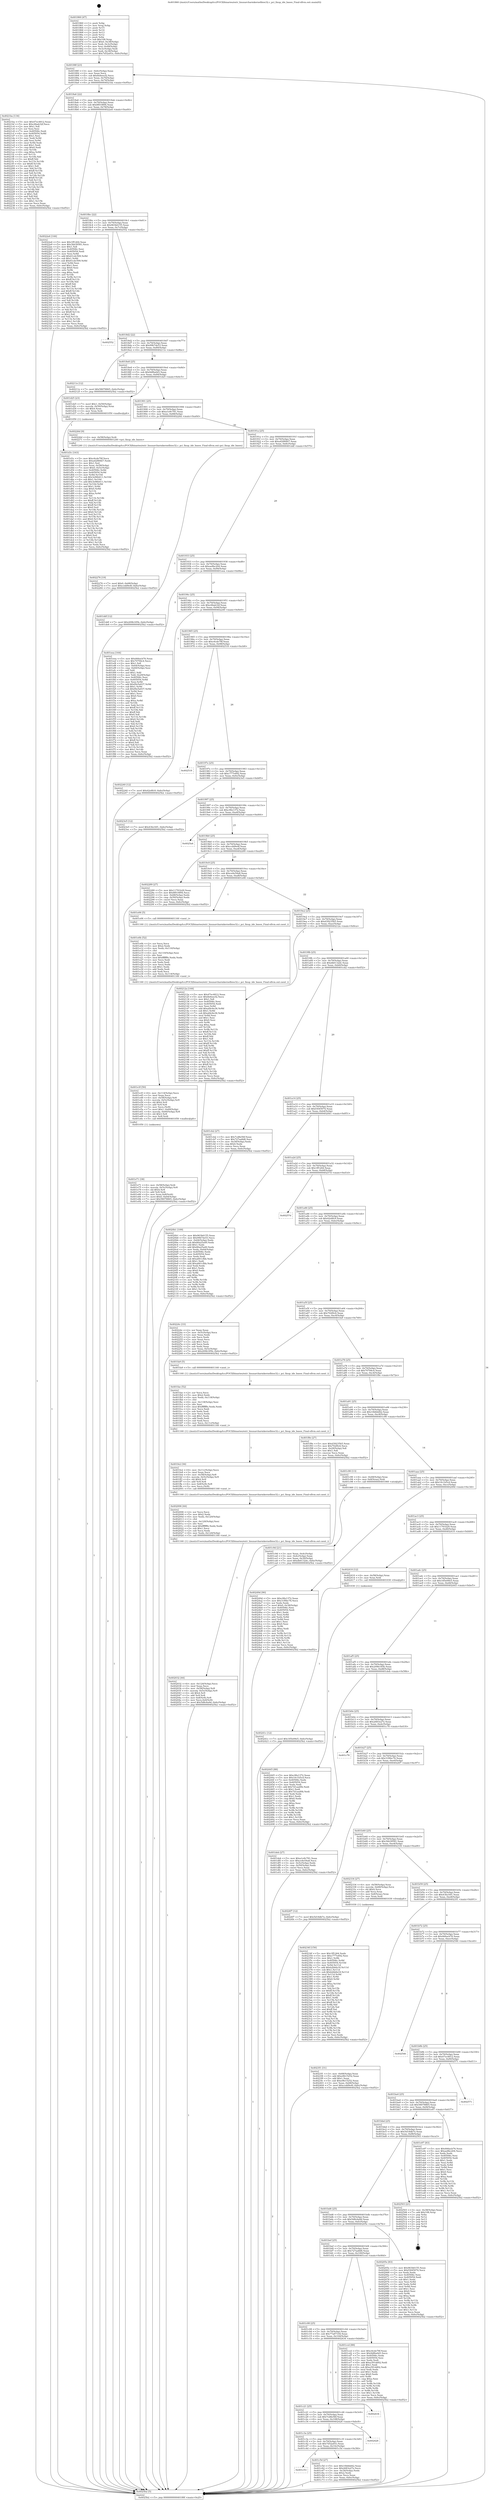 digraph "0x401860" {
  label = "0x401860 (/mnt/c/Users/mathe/Desktop/tcc/POCII/binaries/extr_linuxarcharmkernelbios32.c_pci_fixup_ide_bases_Final-ollvm.out::main(0))"
  labelloc = "t"
  node[shape=record]

  Entry [label="",width=0.3,height=0.3,shape=circle,fillcolor=black,style=filled]
  "0x40188f" [label="{
     0x40188f [23]\l
     | [instrs]\l
     &nbsp;&nbsp;0x40188f \<+3\>: mov -0x6c(%rbp),%eax\l
     &nbsp;&nbsp;0x401892 \<+2\>: mov %eax,%ecx\l
     &nbsp;&nbsp;0x401894 \<+6\>: sub $0x8e6eecf2,%ecx\l
     &nbsp;&nbsp;0x40189a \<+3\>: mov %eax,-0x70(%rbp)\l
     &nbsp;&nbsp;0x40189d \<+3\>: mov %ecx,-0x74(%rbp)\l
     &nbsp;&nbsp;0x4018a0 \<+6\>: je 00000000004021ba \<main+0x95a\>\l
  }"]
  "0x4021ba" [label="{
     0x4021ba [134]\l
     | [instrs]\l
     &nbsp;&nbsp;0x4021ba \<+5\>: mov $0x47ec4812,%eax\l
     &nbsp;&nbsp;0x4021bf \<+5\>: mov $0xc6bab32f,%ecx\l
     &nbsp;&nbsp;0x4021c4 \<+2\>: mov $0x1,%dl\l
     &nbsp;&nbsp;0x4021c6 \<+2\>: xor %esi,%esi\l
     &nbsp;&nbsp;0x4021c8 \<+7\>: mov 0x40506c,%edi\l
     &nbsp;&nbsp;0x4021cf \<+8\>: mov 0x405054,%r8d\l
     &nbsp;&nbsp;0x4021d7 \<+3\>: sub $0x1,%esi\l
     &nbsp;&nbsp;0x4021da \<+3\>: mov %edi,%r9d\l
     &nbsp;&nbsp;0x4021dd \<+3\>: add %esi,%r9d\l
     &nbsp;&nbsp;0x4021e0 \<+4\>: imul %r9d,%edi\l
     &nbsp;&nbsp;0x4021e4 \<+3\>: and $0x1,%edi\l
     &nbsp;&nbsp;0x4021e7 \<+3\>: cmp $0x0,%edi\l
     &nbsp;&nbsp;0x4021ea \<+4\>: sete %r10b\l
     &nbsp;&nbsp;0x4021ee \<+4\>: cmp $0xa,%r8d\l
     &nbsp;&nbsp;0x4021f2 \<+4\>: setl %r11b\l
     &nbsp;&nbsp;0x4021f6 \<+3\>: mov %r10b,%bl\l
     &nbsp;&nbsp;0x4021f9 \<+3\>: xor $0xff,%bl\l
     &nbsp;&nbsp;0x4021fc \<+3\>: mov %r11b,%r14b\l
     &nbsp;&nbsp;0x4021ff \<+4\>: xor $0xff,%r14b\l
     &nbsp;&nbsp;0x402203 \<+3\>: xor $0x1,%dl\l
     &nbsp;&nbsp;0x402206 \<+3\>: mov %bl,%r15b\l
     &nbsp;&nbsp;0x402209 \<+4\>: and $0xff,%r15b\l
     &nbsp;&nbsp;0x40220d \<+3\>: and %dl,%r10b\l
     &nbsp;&nbsp;0x402210 \<+3\>: mov %r14b,%r12b\l
     &nbsp;&nbsp;0x402213 \<+4\>: and $0xff,%r12b\l
     &nbsp;&nbsp;0x402217 \<+3\>: and %dl,%r11b\l
     &nbsp;&nbsp;0x40221a \<+3\>: or %r10b,%r15b\l
     &nbsp;&nbsp;0x40221d \<+3\>: or %r11b,%r12b\l
     &nbsp;&nbsp;0x402220 \<+3\>: xor %r12b,%r15b\l
     &nbsp;&nbsp;0x402223 \<+3\>: or %r14b,%bl\l
     &nbsp;&nbsp;0x402226 \<+3\>: xor $0xff,%bl\l
     &nbsp;&nbsp;0x402229 \<+3\>: or $0x1,%dl\l
     &nbsp;&nbsp;0x40222c \<+2\>: and %dl,%bl\l
     &nbsp;&nbsp;0x40222e \<+3\>: or %bl,%r15b\l
     &nbsp;&nbsp;0x402231 \<+4\>: test $0x1,%r15b\l
     &nbsp;&nbsp;0x402235 \<+3\>: cmovne %ecx,%eax\l
     &nbsp;&nbsp;0x402238 \<+3\>: mov %eax,-0x6c(%rbp)\l
     &nbsp;&nbsp;0x40223b \<+5\>: jmp 00000000004025b2 \<main+0xd52\>\l
  }"]
  "0x4018a6" [label="{
     0x4018a6 [22]\l
     | [instrs]\l
     &nbsp;&nbsp;0x4018a6 \<+5\>: jmp 00000000004018ab \<main+0x4b\>\l
     &nbsp;&nbsp;0x4018ab \<+3\>: mov -0x70(%rbp),%eax\l
     &nbsp;&nbsp;0x4018ae \<+5\>: sub $0x8f018f94,%eax\l
     &nbsp;&nbsp;0x4018b3 \<+3\>: mov %eax,-0x78(%rbp)\l
     &nbsp;&nbsp;0x4018b6 \<+6\>: je 00000000004022a4 \<main+0xa44\>\l
  }"]
  Exit [label="",width=0.3,height=0.3,shape=circle,fillcolor=black,style=filled,peripheries=2]
  "0x4022a4" [label="{
     0x4022a4 [144]\l
     | [instrs]\l
     &nbsp;&nbsp;0x4022a4 \<+5\>: mov $0x1ff1264,%eax\l
     &nbsp;&nbsp;0x4022a9 \<+5\>: mov $0x3bb39581,%ecx\l
     &nbsp;&nbsp;0x4022ae \<+2\>: mov $0x1,%dl\l
     &nbsp;&nbsp;0x4022b0 \<+7\>: mov 0x40506c,%esi\l
     &nbsp;&nbsp;0x4022b7 \<+7\>: mov 0x405054,%edi\l
     &nbsp;&nbsp;0x4022be \<+3\>: mov %esi,%r8d\l
     &nbsp;&nbsp;0x4022c1 \<+7\>: add $0x61cdc509,%r8d\l
     &nbsp;&nbsp;0x4022c8 \<+4\>: sub $0x1,%r8d\l
     &nbsp;&nbsp;0x4022cc \<+7\>: sub $0x61cdc509,%r8d\l
     &nbsp;&nbsp;0x4022d3 \<+4\>: imul %r8d,%esi\l
     &nbsp;&nbsp;0x4022d7 \<+3\>: and $0x1,%esi\l
     &nbsp;&nbsp;0x4022da \<+3\>: cmp $0x0,%esi\l
     &nbsp;&nbsp;0x4022dd \<+4\>: sete %r9b\l
     &nbsp;&nbsp;0x4022e1 \<+3\>: cmp $0xa,%edi\l
     &nbsp;&nbsp;0x4022e4 \<+4\>: setl %r10b\l
     &nbsp;&nbsp;0x4022e8 \<+3\>: mov %r9b,%r11b\l
     &nbsp;&nbsp;0x4022eb \<+4\>: xor $0xff,%r11b\l
     &nbsp;&nbsp;0x4022ef \<+3\>: mov %r10b,%bl\l
     &nbsp;&nbsp;0x4022f2 \<+3\>: xor $0xff,%bl\l
     &nbsp;&nbsp;0x4022f5 \<+3\>: xor $0x1,%dl\l
     &nbsp;&nbsp;0x4022f8 \<+3\>: mov %r11b,%r14b\l
     &nbsp;&nbsp;0x4022fb \<+4\>: and $0xff,%r14b\l
     &nbsp;&nbsp;0x4022ff \<+3\>: and %dl,%r9b\l
     &nbsp;&nbsp;0x402302 \<+3\>: mov %bl,%r15b\l
     &nbsp;&nbsp;0x402305 \<+4\>: and $0xff,%r15b\l
     &nbsp;&nbsp;0x402309 \<+3\>: and %dl,%r10b\l
     &nbsp;&nbsp;0x40230c \<+3\>: or %r9b,%r14b\l
     &nbsp;&nbsp;0x40230f \<+3\>: or %r10b,%r15b\l
     &nbsp;&nbsp;0x402312 \<+3\>: xor %r15b,%r14b\l
     &nbsp;&nbsp;0x402315 \<+3\>: or %bl,%r11b\l
     &nbsp;&nbsp;0x402318 \<+4\>: xor $0xff,%r11b\l
     &nbsp;&nbsp;0x40231c \<+3\>: or $0x1,%dl\l
     &nbsp;&nbsp;0x40231f \<+3\>: and %dl,%r11b\l
     &nbsp;&nbsp;0x402322 \<+3\>: or %r11b,%r14b\l
     &nbsp;&nbsp;0x402325 \<+4\>: test $0x1,%r14b\l
     &nbsp;&nbsp;0x402329 \<+3\>: cmovne %ecx,%eax\l
     &nbsp;&nbsp;0x40232c \<+3\>: mov %eax,-0x6c(%rbp)\l
     &nbsp;&nbsp;0x40232f \<+5\>: jmp 00000000004025b2 \<main+0xd52\>\l
  }"]
  "0x4018bc" [label="{
     0x4018bc [22]\l
     | [instrs]\l
     &nbsp;&nbsp;0x4018bc \<+5\>: jmp 00000000004018c1 \<main+0x61\>\l
     &nbsp;&nbsp;0x4018c1 \<+3\>: mov -0x70(%rbp),%eax\l
     &nbsp;&nbsp;0x4018c4 \<+5\>: sub $0x963b6155,%eax\l
     &nbsp;&nbsp;0x4018c9 \<+3\>: mov %eax,-0x7c(%rbp)\l
     &nbsp;&nbsp;0x4018cc \<+6\>: je 0000000000402552 \<main+0xcf2\>\l
  }"]
  "0x40241c" [label="{
     0x40241c [12]\l
     | [instrs]\l
     &nbsp;&nbsp;0x40241c \<+7\>: movl $0x185e09e5,-0x6c(%rbp)\l
     &nbsp;&nbsp;0x402423 \<+5\>: jmp 00000000004025b2 \<main+0xd52\>\l
  }"]
  "0x402552" [label="{
     0x402552\l
  }", style=dashed]
  "0x4018d2" [label="{
     0x4018d2 [22]\l
     | [instrs]\l
     &nbsp;&nbsp;0x4018d2 \<+5\>: jmp 00000000004018d7 \<main+0x77\>\l
     &nbsp;&nbsp;0x4018d7 \<+3\>: mov -0x70(%rbp),%eax\l
     &nbsp;&nbsp;0x4018da \<+5\>: sub $0x99b7de53,%eax\l
     &nbsp;&nbsp;0x4018df \<+3\>: mov %eax,-0x80(%rbp)\l
     &nbsp;&nbsp;0x4018e2 \<+6\>: je 000000000040211e \<main+0x8be\>\l
  }"]
  "0x40234f" [label="{
     0x40234f [150]\l
     | [instrs]\l
     &nbsp;&nbsp;0x40234f \<+5\>: mov $0x1ff1264,%edx\l
     &nbsp;&nbsp;0x402354 \<+5\>: mov $0xc777e492,%esi\l
     &nbsp;&nbsp;0x402359 \<+3\>: mov $0x1,%r8b\l
     &nbsp;&nbsp;0x40235c \<+8\>: mov 0x40506c,%r9d\l
     &nbsp;&nbsp;0x402364 \<+8\>: mov 0x405054,%r10d\l
     &nbsp;&nbsp;0x40236c \<+3\>: mov %r9d,%r11d\l
     &nbsp;&nbsp;0x40236f \<+7\>: add $0xb2bbfa18,%r11d\l
     &nbsp;&nbsp;0x402376 \<+4\>: sub $0x1,%r11d\l
     &nbsp;&nbsp;0x40237a \<+7\>: sub $0xb2bbfa18,%r11d\l
     &nbsp;&nbsp;0x402381 \<+4\>: imul %r11d,%r9d\l
     &nbsp;&nbsp;0x402385 \<+4\>: and $0x1,%r9d\l
     &nbsp;&nbsp;0x402389 \<+4\>: cmp $0x0,%r9d\l
     &nbsp;&nbsp;0x40238d \<+3\>: sete %bl\l
     &nbsp;&nbsp;0x402390 \<+4\>: cmp $0xa,%r10d\l
     &nbsp;&nbsp;0x402394 \<+4\>: setl %r14b\l
     &nbsp;&nbsp;0x402398 \<+3\>: mov %bl,%r15b\l
     &nbsp;&nbsp;0x40239b \<+4\>: xor $0xff,%r15b\l
     &nbsp;&nbsp;0x40239f \<+3\>: mov %r14b,%r12b\l
     &nbsp;&nbsp;0x4023a2 \<+4\>: xor $0xff,%r12b\l
     &nbsp;&nbsp;0x4023a6 \<+4\>: xor $0x1,%r8b\l
     &nbsp;&nbsp;0x4023aa \<+3\>: mov %r15b,%r13b\l
     &nbsp;&nbsp;0x4023ad \<+4\>: and $0xff,%r13b\l
     &nbsp;&nbsp;0x4023b1 \<+3\>: and %r8b,%bl\l
     &nbsp;&nbsp;0x4023b4 \<+3\>: mov %r12b,%al\l
     &nbsp;&nbsp;0x4023b7 \<+2\>: and $0xff,%al\l
     &nbsp;&nbsp;0x4023b9 \<+3\>: and %r8b,%r14b\l
     &nbsp;&nbsp;0x4023bc \<+3\>: or %bl,%r13b\l
     &nbsp;&nbsp;0x4023bf \<+3\>: or %r14b,%al\l
     &nbsp;&nbsp;0x4023c2 \<+3\>: xor %al,%r13b\l
     &nbsp;&nbsp;0x4023c5 \<+3\>: or %r12b,%r15b\l
     &nbsp;&nbsp;0x4023c8 \<+4\>: xor $0xff,%r15b\l
     &nbsp;&nbsp;0x4023cc \<+4\>: or $0x1,%r8b\l
     &nbsp;&nbsp;0x4023d0 \<+3\>: and %r8b,%r15b\l
     &nbsp;&nbsp;0x4023d3 \<+3\>: or %r15b,%r13b\l
     &nbsp;&nbsp;0x4023d6 \<+4\>: test $0x1,%r13b\l
     &nbsp;&nbsp;0x4023da \<+3\>: cmovne %esi,%edx\l
     &nbsp;&nbsp;0x4023dd \<+3\>: mov %edx,-0x6c(%rbp)\l
     &nbsp;&nbsp;0x4023e0 \<+5\>: jmp 00000000004025b2 \<main+0xd52\>\l
  }"]
  "0x40211e" [label="{
     0x40211e [12]\l
     | [instrs]\l
     &nbsp;&nbsp;0x40211e \<+7\>: movl $0x58078865,-0x6c(%rbp)\l
     &nbsp;&nbsp;0x402125 \<+5\>: jmp 00000000004025b2 \<main+0xd52\>\l
  }"]
  "0x4018e8" [label="{
     0x4018e8 [25]\l
     | [instrs]\l
     &nbsp;&nbsp;0x4018e8 \<+5\>: jmp 00000000004018ed \<main+0x8d\>\l
     &nbsp;&nbsp;0x4018ed \<+3\>: mov -0x70(%rbp),%eax\l
     &nbsp;&nbsp;0x4018f0 \<+5\>: sub $0x9df6a0d3,%eax\l
     &nbsp;&nbsp;0x4018f5 \<+6\>: mov %eax,-0x84(%rbp)\l
     &nbsp;&nbsp;0x4018fb \<+6\>: je 0000000000401d25 \<main+0x4c5\>\l
  }"]
  "0x402276" [label="{
     0x402276 [19]\l
     | [instrs]\l
     &nbsp;&nbsp;0x402276 \<+7\>: movl $0x0,-0x68(%rbp)\l
     &nbsp;&nbsp;0x40227d \<+7\>: movl $0xccdd9e4f,-0x6c(%rbp)\l
     &nbsp;&nbsp;0x402284 \<+5\>: jmp 00000000004025b2 \<main+0xd52\>\l
  }"]
  "0x401d25" [label="{
     0x401d25 [23]\l
     | [instrs]\l
     &nbsp;&nbsp;0x401d25 \<+7\>: movl $0x1,-0x50(%rbp)\l
     &nbsp;&nbsp;0x401d2c \<+4\>: movslq -0x50(%rbp),%rax\l
     &nbsp;&nbsp;0x401d30 \<+4\>: shl $0x4,%rax\l
     &nbsp;&nbsp;0x401d34 \<+3\>: mov %rax,%rdi\l
     &nbsp;&nbsp;0x401d37 \<+5\>: call 0000000000401050 \<malloc@plt\>\l
     | [calls]\l
     &nbsp;&nbsp;0x401050 \{1\} (unknown)\l
  }"]
  "0x401901" [label="{
     0x401901 [25]\l
     | [instrs]\l
     &nbsp;&nbsp;0x401901 \<+5\>: jmp 0000000000401906 \<main+0xa6\>\l
     &nbsp;&nbsp;0x401906 \<+3\>: mov -0x70(%rbp),%eax\l
     &nbsp;&nbsp;0x401909 \<+5\>: sub $0xa1e9c781,%eax\l
     &nbsp;&nbsp;0x40190e \<+6\>: mov %eax,-0x88(%rbp)\l
     &nbsp;&nbsp;0x401914 \<+6\>: je 000000000040226d \<main+0xa0d\>\l
  }"]
  "0x402032" [label="{
     0x402032 [44]\l
     | [instrs]\l
     &nbsp;&nbsp;0x402032 \<+6\>: mov -0x124(%rbp),%ecx\l
     &nbsp;&nbsp;0x402038 \<+3\>: imul %eax,%ecx\l
     &nbsp;&nbsp;0x40203b \<+4\>: mov -0x58(%rbp),%r8\l
     &nbsp;&nbsp;0x40203f \<+4\>: movslq -0x5c(%rbp),%r9\l
     &nbsp;&nbsp;0x402043 \<+4\>: shl $0x4,%r9\l
     &nbsp;&nbsp;0x402047 \<+3\>: add %r9,%r8\l
     &nbsp;&nbsp;0x40204a \<+4\>: mov 0x8(%r8),%r8\l
     &nbsp;&nbsp;0x40204e \<+4\>: mov %ecx,0x4(%r8)\l
     &nbsp;&nbsp;0x402052 \<+7\>: movl $0x5d8c6a9d,-0x6c(%rbp)\l
     &nbsp;&nbsp;0x402059 \<+5\>: jmp 00000000004025b2 \<main+0xd52\>\l
  }"]
  "0x40226d" [label="{
     0x40226d [9]\l
     | [instrs]\l
     &nbsp;&nbsp;0x40226d \<+4\>: mov -0x58(%rbp),%rdi\l
     &nbsp;&nbsp;0x402271 \<+5\>: call 0000000000401240 \<pci_fixup_ide_bases\>\l
     | [calls]\l
     &nbsp;&nbsp;0x401240 \{1\} (/mnt/c/Users/mathe/Desktop/tcc/POCII/binaries/extr_linuxarcharmkernelbios32.c_pci_fixup_ide_bases_Final-ollvm.out::pci_fixup_ide_bases)\l
  }"]
  "0x40191a" [label="{
     0x40191a [25]\l
     | [instrs]\l
     &nbsp;&nbsp;0x40191a \<+5\>: jmp 000000000040191f \<main+0xbf\>\l
     &nbsp;&nbsp;0x40191f \<+3\>: mov -0x70(%rbp),%eax\l
     &nbsp;&nbsp;0x401922 \<+5\>: sub $0xa42884b7,%eax\l
     &nbsp;&nbsp;0x401927 \<+6\>: mov %eax,-0x8c(%rbp)\l
     &nbsp;&nbsp;0x40192d \<+6\>: je 0000000000401ddf \<main+0x57f\>\l
  }"]
  "0x402006" [label="{
     0x402006 [44]\l
     | [instrs]\l
     &nbsp;&nbsp;0x402006 \<+2\>: xor %ecx,%ecx\l
     &nbsp;&nbsp;0x402008 \<+5\>: mov $0x2,%edx\l
     &nbsp;&nbsp;0x40200d \<+6\>: mov %edx,-0x120(%rbp)\l
     &nbsp;&nbsp;0x402013 \<+1\>: cltd\l
     &nbsp;&nbsp;0x402014 \<+6\>: mov -0x120(%rbp),%esi\l
     &nbsp;&nbsp;0x40201a \<+2\>: idiv %esi\l
     &nbsp;&nbsp;0x40201c \<+6\>: imul $0xfffffffe,%edx,%edx\l
     &nbsp;&nbsp;0x402022 \<+3\>: sub $0x1,%ecx\l
     &nbsp;&nbsp;0x402025 \<+2\>: sub %ecx,%edx\l
     &nbsp;&nbsp;0x402027 \<+6\>: mov %edx,-0x124(%rbp)\l
     &nbsp;&nbsp;0x40202d \<+5\>: call 0000000000401160 \<next_i\>\l
     | [calls]\l
     &nbsp;&nbsp;0x401160 \{1\} (/mnt/c/Users/mathe/Desktop/tcc/POCII/binaries/extr_linuxarcharmkernelbios32.c_pci_fixup_ide_bases_Final-ollvm.out::next_i)\l
  }"]
  "0x401ddf" [label="{
     0x401ddf [12]\l
     | [instrs]\l
     &nbsp;&nbsp;0x401ddf \<+7\>: movl $0x209b185b,-0x6c(%rbp)\l
     &nbsp;&nbsp;0x401de6 \<+5\>: jmp 00000000004025b2 \<main+0xd52\>\l
  }"]
  "0x401933" [label="{
     0x401933 [25]\l
     | [instrs]\l
     &nbsp;&nbsp;0x401933 \<+5\>: jmp 0000000000401938 \<main+0xd8\>\l
     &nbsp;&nbsp;0x401938 \<+3\>: mov -0x70(%rbp),%eax\l
     &nbsp;&nbsp;0x40193b \<+5\>: sub $0xae8bc204,%eax\l
     &nbsp;&nbsp;0x401940 \<+6\>: mov %eax,-0x90(%rbp)\l
     &nbsp;&nbsp;0x401946 \<+6\>: je 0000000000401eea \<main+0x68a\>\l
  }"]
  "0x401fe2" [label="{
     0x401fe2 [36]\l
     | [instrs]\l
     &nbsp;&nbsp;0x401fe2 \<+6\>: mov -0x11c(%rbp),%ecx\l
     &nbsp;&nbsp;0x401fe8 \<+3\>: imul %eax,%ecx\l
     &nbsp;&nbsp;0x401feb \<+4\>: mov -0x58(%rbp),%r8\l
     &nbsp;&nbsp;0x401fef \<+4\>: movslq -0x5c(%rbp),%r9\l
     &nbsp;&nbsp;0x401ff3 \<+4\>: shl $0x4,%r9\l
     &nbsp;&nbsp;0x401ff7 \<+3\>: add %r9,%r8\l
     &nbsp;&nbsp;0x401ffa \<+4\>: mov 0x8(%r8),%r8\l
     &nbsp;&nbsp;0x401ffe \<+3\>: mov %ecx,(%r8)\l
     &nbsp;&nbsp;0x402001 \<+5\>: call 0000000000401160 \<next_i\>\l
     | [calls]\l
     &nbsp;&nbsp;0x401160 \{1\} (/mnt/c/Users/mathe/Desktop/tcc/POCII/binaries/extr_linuxarcharmkernelbios32.c_pci_fixup_ide_bases_Final-ollvm.out::next_i)\l
  }"]
  "0x401eea" [label="{
     0x401eea [164]\l
     | [instrs]\l
     &nbsp;&nbsp;0x401eea \<+5\>: mov $0x466acb76,%eax\l
     &nbsp;&nbsp;0x401eef \<+5\>: mov $0x70794c4,%ecx\l
     &nbsp;&nbsp;0x401ef4 \<+2\>: mov $0x1,%dl\l
     &nbsp;&nbsp;0x401ef6 \<+3\>: mov -0x64(%rbp),%esi\l
     &nbsp;&nbsp;0x401ef9 \<+3\>: cmp -0x60(%rbp),%esi\l
     &nbsp;&nbsp;0x401efc \<+4\>: setl %dil\l
     &nbsp;&nbsp;0x401f00 \<+4\>: and $0x1,%dil\l
     &nbsp;&nbsp;0x401f04 \<+4\>: mov %dil,-0x29(%rbp)\l
     &nbsp;&nbsp;0x401f08 \<+7\>: mov 0x40506c,%esi\l
     &nbsp;&nbsp;0x401f0f \<+8\>: mov 0x405054,%r8d\l
     &nbsp;&nbsp;0x401f17 \<+3\>: mov %esi,%r9d\l
     &nbsp;&nbsp;0x401f1a \<+7\>: add $0xf0e5a937,%r9d\l
     &nbsp;&nbsp;0x401f21 \<+4\>: sub $0x1,%r9d\l
     &nbsp;&nbsp;0x401f25 \<+7\>: sub $0xf0e5a937,%r9d\l
     &nbsp;&nbsp;0x401f2c \<+4\>: imul %r9d,%esi\l
     &nbsp;&nbsp;0x401f30 \<+3\>: and $0x1,%esi\l
     &nbsp;&nbsp;0x401f33 \<+3\>: cmp $0x0,%esi\l
     &nbsp;&nbsp;0x401f36 \<+4\>: sete %dil\l
     &nbsp;&nbsp;0x401f3a \<+4\>: cmp $0xa,%r8d\l
     &nbsp;&nbsp;0x401f3e \<+4\>: setl %r10b\l
     &nbsp;&nbsp;0x401f42 \<+3\>: mov %dil,%r11b\l
     &nbsp;&nbsp;0x401f45 \<+4\>: xor $0xff,%r11b\l
     &nbsp;&nbsp;0x401f49 \<+3\>: mov %r10b,%bl\l
     &nbsp;&nbsp;0x401f4c \<+3\>: xor $0xff,%bl\l
     &nbsp;&nbsp;0x401f4f \<+3\>: xor $0x0,%dl\l
     &nbsp;&nbsp;0x401f52 \<+3\>: mov %r11b,%r14b\l
     &nbsp;&nbsp;0x401f55 \<+4\>: and $0x0,%r14b\l
     &nbsp;&nbsp;0x401f59 \<+3\>: and %dl,%dil\l
     &nbsp;&nbsp;0x401f5c \<+3\>: mov %bl,%r15b\l
     &nbsp;&nbsp;0x401f5f \<+4\>: and $0x0,%r15b\l
     &nbsp;&nbsp;0x401f63 \<+3\>: and %dl,%r10b\l
     &nbsp;&nbsp;0x401f66 \<+3\>: or %dil,%r14b\l
     &nbsp;&nbsp;0x401f69 \<+3\>: or %r10b,%r15b\l
     &nbsp;&nbsp;0x401f6c \<+3\>: xor %r15b,%r14b\l
     &nbsp;&nbsp;0x401f6f \<+3\>: or %bl,%r11b\l
     &nbsp;&nbsp;0x401f72 \<+4\>: xor $0xff,%r11b\l
     &nbsp;&nbsp;0x401f76 \<+3\>: or $0x0,%dl\l
     &nbsp;&nbsp;0x401f79 \<+3\>: and %dl,%r11b\l
     &nbsp;&nbsp;0x401f7c \<+3\>: or %r11b,%r14b\l
     &nbsp;&nbsp;0x401f7f \<+4\>: test $0x1,%r14b\l
     &nbsp;&nbsp;0x401f83 \<+3\>: cmovne %ecx,%eax\l
     &nbsp;&nbsp;0x401f86 \<+3\>: mov %eax,-0x6c(%rbp)\l
     &nbsp;&nbsp;0x401f89 \<+5\>: jmp 00000000004025b2 \<main+0xd52\>\l
  }"]
  "0x40194c" [label="{
     0x40194c [25]\l
     | [instrs]\l
     &nbsp;&nbsp;0x40194c \<+5\>: jmp 0000000000401951 \<main+0xf1\>\l
     &nbsp;&nbsp;0x401951 \<+3\>: mov -0x70(%rbp),%eax\l
     &nbsp;&nbsp;0x401954 \<+5\>: sub $0xc6bab32f,%eax\l
     &nbsp;&nbsp;0x401959 \<+6\>: mov %eax,-0x94(%rbp)\l
     &nbsp;&nbsp;0x40195f \<+6\>: je 0000000000402240 \<main+0x9e0\>\l
  }"]
  "0x401fae" [label="{
     0x401fae [52]\l
     | [instrs]\l
     &nbsp;&nbsp;0x401fae \<+2\>: xor %ecx,%ecx\l
     &nbsp;&nbsp;0x401fb0 \<+5\>: mov $0x2,%edx\l
     &nbsp;&nbsp;0x401fb5 \<+6\>: mov %edx,-0x118(%rbp)\l
     &nbsp;&nbsp;0x401fbb \<+1\>: cltd\l
     &nbsp;&nbsp;0x401fbc \<+6\>: mov -0x118(%rbp),%esi\l
     &nbsp;&nbsp;0x401fc2 \<+2\>: idiv %esi\l
     &nbsp;&nbsp;0x401fc4 \<+6\>: imul $0xfffffffe,%edx,%edx\l
     &nbsp;&nbsp;0x401fca \<+2\>: mov %ecx,%edi\l
     &nbsp;&nbsp;0x401fcc \<+2\>: sub %edx,%edi\l
     &nbsp;&nbsp;0x401fce \<+2\>: mov %ecx,%edx\l
     &nbsp;&nbsp;0x401fd0 \<+3\>: sub $0x1,%edx\l
     &nbsp;&nbsp;0x401fd3 \<+2\>: add %edx,%edi\l
     &nbsp;&nbsp;0x401fd5 \<+2\>: sub %edi,%ecx\l
     &nbsp;&nbsp;0x401fd7 \<+6\>: mov %ecx,-0x11c(%rbp)\l
     &nbsp;&nbsp;0x401fdd \<+5\>: call 0000000000401160 \<next_i\>\l
     | [calls]\l
     &nbsp;&nbsp;0x401160 \{1\} (/mnt/c/Users/mathe/Desktop/tcc/POCII/binaries/extr_linuxarcharmkernelbios32.c_pci_fixup_ide_bases_Final-ollvm.out::next_i)\l
  }"]
  "0x402240" [label="{
     0x402240 [12]\l
     | [instrs]\l
     &nbsp;&nbsp;0x402240 \<+7\>: movl $0x42e8fc9,-0x6c(%rbp)\l
     &nbsp;&nbsp;0x402247 \<+5\>: jmp 00000000004025b2 \<main+0xd52\>\l
  }"]
  "0x401965" [label="{
     0x401965 [25]\l
     | [instrs]\l
     &nbsp;&nbsp;0x401965 \<+5\>: jmp 000000000040196a \<main+0x10a\>\l
     &nbsp;&nbsp;0x40196a \<+3\>: mov -0x70(%rbp),%eax\l
     &nbsp;&nbsp;0x40196d \<+5\>: sub $0xc6cde78f,%eax\l
     &nbsp;&nbsp;0x401972 \<+6\>: mov %eax,-0x98(%rbp)\l
     &nbsp;&nbsp;0x401978 \<+6\>: je 0000000000402518 \<main+0xcb8\>\l
  }"]
  "0x401e71" [label="{
     0x401e71 [38]\l
     | [instrs]\l
     &nbsp;&nbsp;0x401e71 \<+4\>: mov -0x58(%rbp),%rdi\l
     &nbsp;&nbsp;0x401e75 \<+4\>: movslq -0x5c(%rbp),%r8\l
     &nbsp;&nbsp;0x401e79 \<+4\>: shl $0x4,%r8\l
     &nbsp;&nbsp;0x401e7d \<+3\>: add %r8,%rdi\l
     &nbsp;&nbsp;0x401e80 \<+4\>: mov %rax,0x8(%rdi)\l
     &nbsp;&nbsp;0x401e84 \<+7\>: movl $0x0,-0x64(%rbp)\l
     &nbsp;&nbsp;0x401e8b \<+7\>: movl $0x58078865,-0x6c(%rbp)\l
     &nbsp;&nbsp;0x401e92 \<+5\>: jmp 00000000004025b2 \<main+0xd52\>\l
  }"]
  "0x402518" [label="{
     0x402518\l
  }", style=dashed]
  "0x40197e" [label="{
     0x40197e [25]\l
     | [instrs]\l
     &nbsp;&nbsp;0x40197e \<+5\>: jmp 0000000000401983 \<main+0x123\>\l
     &nbsp;&nbsp;0x401983 \<+3\>: mov -0x70(%rbp),%eax\l
     &nbsp;&nbsp;0x401986 \<+5\>: sub $0xc777e492,%eax\l
     &nbsp;&nbsp;0x40198b \<+6\>: mov %eax,-0x9c(%rbp)\l
     &nbsp;&nbsp;0x401991 \<+6\>: je 00000000004023e5 \<main+0xb85\>\l
  }"]
  "0x401e3f" [label="{
     0x401e3f [50]\l
     | [instrs]\l
     &nbsp;&nbsp;0x401e3f \<+6\>: mov -0x114(%rbp),%ecx\l
     &nbsp;&nbsp;0x401e45 \<+3\>: imul %eax,%ecx\l
     &nbsp;&nbsp;0x401e48 \<+4\>: mov -0x58(%rbp),%r8\l
     &nbsp;&nbsp;0x401e4c \<+4\>: movslq -0x5c(%rbp),%r9\l
     &nbsp;&nbsp;0x401e50 \<+4\>: shl $0x4,%r9\l
     &nbsp;&nbsp;0x401e54 \<+3\>: add %r9,%r8\l
     &nbsp;&nbsp;0x401e57 \<+3\>: mov %ecx,(%r8)\l
     &nbsp;&nbsp;0x401e5a \<+7\>: movl $0x1,-0x60(%rbp)\l
     &nbsp;&nbsp;0x401e61 \<+4\>: movslq -0x60(%rbp),%r8\l
     &nbsp;&nbsp;0x401e65 \<+4\>: shl $0x3,%r8\l
     &nbsp;&nbsp;0x401e69 \<+3\>: mov %r8,%rdi\l
     &nbsp;&nbsp;0x401e6c \<+5\>: call 0000000000401050 \<malloc@plt\>\l
     | [calls]\l
     &nbsp;&nbsp;0x401050 \{1\} (unknown)\l
  }"]
  "0x4023e5" [label="{
     0x4023e5 [12]\l
     | [instrs]\l
     &nbsp;&nbsp;0x4023e5 \<+7\>: movl $0x43fa16f1,-0x6c(%rbp)\l
     &nbsp;&nbsp;0x4023ec \<+5\>: jmp 00000000004025b2 \<main+0xd52\>\l
  }"]
  "0x401997" [label="{
     0x401997 [25]\l
     | [instrs]\l
     &nbsp;&nbsp;0x401997 \<+5\>: jmp 000000000040199c \<main+0x13c\>\l
     &nbsp;&nbsp;0x40199c \<+3\>: mov -0x70(%rbp),%eax\l
     &nbsp;&nbsp;0x40199f \<+5\>: sub $0xc9fa1372,%eax\l
     &nbsp;&nbsp;0x4019a4 \<+6\>: mov %eax,-0xa0(%rbp)\l
     &nbsp;&nbsp;0x4019aa \<+6\>: je 00000000004025a4 \<main+0xd44\>\l
  }"]
  "0x401e0b" [label="{
     0x401e0b [52]\l
     | [instrs]\l
     &nbsp;&nbsp;0x401e0b \<+2\>: xor %ecx,%ecx\l
     &nbsp;&nbsp;0x401e0d \<+5\>: mov $0x2,%edx\l
     &nbsp;&nbsp;0x401e12 \<+6\>: mov %edx,-0x110(%rbp)\l
     &nbsp;&nbsp;0x401e18 \<+1\>: cltd\l
     &nbsp;&nbsp;0x401e19 \<+6\>: mov -0x110(%rbp),%esi\l
     &nbsp;&nbsp;0x401e1f \<+2\>: idiv %esi\l
     &nbsp;&nbsp;0x401e21 \<+6\>: imul $0xfffffffe,%edx,%edx\l
     &nbsp;&nbsp;0x401e27 \<+2\>: mov %ecx,%edi\l
     &nbsp;&nbsp;0x401e29 \<+2\>: sub %edx,%edi\l
     &nbsp;&nbsp;0x401e2b \<+2\>: mov %ecx,%edx\l
     &nbsp;&nbsp;0x401e2d \<+3\>: sub $0x1,%edx\l
     &nbsp;&nbsp;0x401e30 \<+2\>: add %edx,%edi\l
     &nbsp;&nbsp;0x401e32 \<+2\>: sub %edi,%ecx\l
     &nbsp;&nbsp;0x401e34 \<+6\>: mov %ecx,-0x114(%rbp)\l
     &nbsp;&nbsp;0x401e3a \<+5\>: call 0000000000401160 \<next_i\>\l
     | [calls]\l
     &nbsp;&nbsp;0x401160 \{1\} (/mnt/c/Users/mathe/Desktop/tcc/POCII/binaries/extr_linuxarcharmkernelbios32.c_pci_fixup_ide_bases_Final-ollvm.out::next_i)\l
  }"]
  "0x4025a4" [label="{
     0x4025a4\l
  }", style=dashed]
  "0x4019b0" [label="{
     0x4019b0 [25]\l
     | [instrs]\l
     &nbsp;&nbsp;0x4019b0 \<+5\>: jmp 00000000004019b5 \<main+0x155\>\l
     &nbsp;&nbsp;0x4019b5 \<+3\>: mov -0x70(%rbp),%eax\l
     &nbsp;&nbsp;0x4019b8 \<+5\>: sub $0xccdd9e4f,%eax\l
     &nbsp;&nbsp;0x4019bd \<+6\>: mov %eax,-0xa4(%rbp)\l
     &nbsp;&nbsp;0x4019c3 \<+6\>: je 0000000000402289 \<main+0xa29\>\l
  }"]
  "0x401d3c" [label="{
     0x401d3c [163]\l
     | [instrs]\l
     &nbsp;&nbsp;0x401d3c \<+5\>: mov $0xc6cde78f,%ecx\l
     &nbsp;&nbsp;0x401d41 \<+5\>: mov $0xa42884b7,%edx\l
     &nbsp;&nbsp;0x401d46 \<+3\>: mov $0x1,%sil\l
     &nbsp;&nbsp;0x401d49 \<+4\>: mov %rax,-0x58(%rbp)\l
     &nbsp;&nbsp;0x401d4d \<+7\>: movl $0x0,-0x5c(%rbp)\l
     &nbsp;&nbsp;0x401d54 \<+8\>: mov 0x40506c,%r8d\l
     &nbsp;&nbsp;0x401d5c \<+8\>: mov 0x405054,%r9d\l
     &nbsp;&nbsp;0x401d64 \<+3\>: mov %r8d,%r10d\l
     &nbsp;&nbsp;0x401d67 \<+7\>: sub $0x3e96b411,%r10d\l
     &nbsp;&nbsp;0x401d6e \<+4\>: sub $0x1,%r10d\l
     &nbsp;&nbsp;0x401d72 \<+7\>: add $0x3e96b411,%r10d\l
     &nbsp;&nbsp;0x401d79 \<+4\>: imul %r10d,%r8d\l
     &nbsp;&nbsp;0x401d7d \<+4\>: and $0x1,%r8d\l
     &nbsp;&nbsp;0x401d81 \<+4\>: cmp $0x0,%r8d\l
     &nbsp;&nbsp;0x401d85 \<+4\>: sete %r11b\l
     &nbsp;&nbsp;0x401d89 \<+4\>: cmp $0xa,%r9d\l
     &nbsp;&nbsp;0x401d8d \<+3\>: setl %bl\l
     &nbsp;&nbsp;0x401d90 \<+3\>: mov %r11b,%r14b\l
     &nbsp;&nbsp;0x401d93 \<+4\>: xor $0xff,%r14b\l
     &nbsp;&nbsp;0x401d97 \<+3\>: mov %bl,%r15b\l
     &nbsp;&nbsp;0x401d9a \<+4\>: xor $0xff,%r15b\l
     &nbsp;&nbsp;0x401d9e \<+4\>: xor $0x0,%sil\l
     &nbsp;&nbsp;0x401da2 \<+3\>: mov %r14b,%r12b\l
     &nbsp;&nbsp;0x401da5 \<+4\>: and $0x0,%r12b\l
     &nbsp;&nbsp;0x401da9 \<+3\>: and %sil,%r11b\l
     &nbsp;&nbsp;0x401dac \<+3\>: mov %r15b,%r13b\l
     &nbsp;&nbsp;0x401daf \<+4\>: and $0x0,%r13b\l
     &nbsp;&nbsp;0x401db3 \<+3\>: and %sil,%bl\l
     &nbsp;&nbsp;0x401db6 \<+3\>: or %r11b,%r12b\l
     &nbsp;&nbsp;0x401db9 \<+3\>: or %bl,%r13b\l
     &nbsp;&nbsp;0x401dbc \<+3\>: xor %r13b,%r12b\l
     &nbsp;&nbsp;0x401dbf \<+3\>: or %r15b,%r14b\l
     &nbsp;&nbsp;0x401dc2 \<+4\>: xor $0xff,%r14b\l
     &nbsp;&nbsp;0x401dc6 \<+4\>: or $0x0,%sil\l
     &nbsp;&nbsp;0x401dca \<+3\>: and %sil,%r14b\l
     &nbsp;&nbsp;0x401dcd \<+3\>: or %r14b,%r12b\l
     &nbsp;&nbsp;0x401dd0 \<+4\>: test $0x1,%r12b\l
     &nbsp;&nbsp;0x401dd4 \<+3\>: cmovne %edx,%ecx\l
     &nbsp;&nbsp;0x401dd7 \<+3\>: mov %ecx,-0x6c(%rbp)\l
     &nbsp;&nbsp;0x401dda \<+5\>: jmp 00000000004025b2 \<main+0xd52\>\l
  }"]
  "0x402289" [label="{
     0x402289 [27]\l
     | [instrs]\l
     &nbsp;&nbsp;0x402289 \<+5\>: mov $0x11791b29,%eax\l
     &nbsp;&nbsp;0x40228e \<+5\>: mov $0x8f018f94,%ecx\l
     &nbsp;&nbsp;0x402293 \<+3\>: mov -0x68(%rbp),%edx\l
     &nbsp;&nbsp;0x402296 \<+3\>: cmp -0x50(%rbp),%edx\l
     &nbsp;&nbsp;0x402299 \<+3\>: cmovl %ecx,%eax\l
     &nbsp;&nbsp;0x40229c \<+3\>: mov %eax,-0x6c(%rbp)\l
     &nbsp;&nbsp;0x40229f \<+5\>: jmp 00000000004025b2 \<main+0xd52\>\l
  }"]
  "0x4019c9" [label="{
     0x4019c9 [25]\l
     | [instrs]\l
     &nbsp;&nbsp;0x4019c9 \<+5\>: jmp 00000000004019ce \<main+0x16e\>\l
     &nbsp;&nbsp;0x4019ce \<+3\>: mov -0x70(%rbp),%eax\l
     &nbsp;&nbsp;0x4019d1 \<+5\>: sub $0xce4e54a8,%eax\l
     &nbsp;&nbsp;0x4019d6 \<+6\>: mov %eax,-0xa8(%rbp)\l
     &nbsp;&nbsp;0x4019dc \<+6\>: je 0000000000401e06 \<main+0x5a6\>\l
  }"]
  "0x401c9d" [label="{
     0x401c9d [21]\l
     | [instrs]\l
     &nbsp;&nbsp;0x401c9d \<+3\>: mov %eax,-0x4c(%rbp)\l
     &nbsp;&nbsp;0x401ca0 \<+3\>: mov -0x4c(%rbp),%eax\l
     &nbsp;&nbsp;0x401ca3 \<+3\>: mov %eax,-0x30(%rbp)\l
     &nbsp;&nbsp;0x401ca6 \<+7\>: movl $0xdb6132dc,-0x6c(%rbp)\l
     &nbsp;&nbsp;0x401cad \<+5\>: jmp 00000000004025b2 \<main+0xd52\>\l
  }"]
  "0x401e06" [label="{
     0x401e06 [5]\l
     | [instrs]\l
     &nbsp;&nbsp;0x401e06 \<+5\>: call 0000000000401160 \<next_i\>\l
     | [calls]\l
     &nbsp;&nbsp;0x401160 \{1\} (/mnt/c/Users/mathe/Desktop/tcc/POCII/binaries/extr_linuxarcharmkernelbios32.c_pci_fixup_ide_bases_Final-ollvm.out::next_i)\l
  }"]
  "0x4019e2" [label="{
     0x4019e2 [25]\l
     | [instrs]\l
     &nbsp;&nbsp;0x4019e2 \<+5\>: jmp 00000000004019e7 \<main+0x187\>\l
     &nbsp;&nbsp;0x4019e7 \<+3\>: mov -0x70(%rbp),%eax\l
     &nbsp;&nbsp;0x4019ea \<+5\>: sub $0xd39235b5,%eax\l
     &nbsp;&nbsp;0x4019ef \<+6\>: mov %eax,-0xac(%rbp)\l
     &nbsp;&nbsp;0x4019f5 \<+6\>: je 000000000040212a \<main+0x8ca\>\l
  }"]
  "0x401860" [label="{
     0x401860 [47]\l
     | [instrs]\l
     &nbsp;&nbsp;0x401860 \<+1\>: push %rbp\l
     &nbsp;&nbsp;0x401861 \<+3\>: mov %rsp,%rbp\l
     &nbsp;&nbsp;0x401864 \<+2\>: push %r15\l
     &nbsp;&nbsp;0x401866 \<+2\>: push %r14\l
     &nbsp;&nbsp;0x401868 \<+2\>: push %r13\l
     &nbsp;&nbsp;0x40186a \<+2\>: push %r12\l
     &nbsp;&nbsp;0x40186c \<+1\>: push %rbx\l
     &nbsp;&nbsp;0x40186d \<+7\>: sub $0x108,%rsp\l
     &nbsp;&nbsp;0x401874 \<+7\>: movl $0x0,-0x38(%rbp)\l
     &nbsp;&nbsp;0x40187b \<+3\>: mov %edi,-0x3c(%rbp)\l
     &nbsp;&nbsp;0x40187e \<+4\>: mov %rsi,-0x48(%rbp)\l
     &nbsp;&nbsp;0x401882 \<+3\>: mov -0x3c(%rbp),%edi\l
     &nbsp;&nbsp;0x401885 \<+3\>: mov %edi,-0x34(%rbp)\l
     &nbsp;&nbsp;0x401888 \<+7\>: movl $0x7d52a93c,-0x6c(%rbp)\l
  }"]
  "0x40212a" [label="{
     0x40212a [144]\l
     | [instrs]\l
     &nbsp;&nbsp;0x40212a \<+5\>: mov $0x47ec4812,%eax\l
     &nbsp;&nbsp;0x40212f \<+5\>: mov $0x8e6eecf2,%ecx\l
     &nbsp;&nbsp;0x402134 \<+2\>: mov $0x1,%dl\l
     &nbsp;&nbsp;0x402136 \<+7\>: mov 0x40506c,%esi\l
     &nbsp;&nbsp;0x40213d \<+7\>: mov 0x405054,%edi\l
     &nbsp;&nbsp;0x402144 \<+3\>: mov %esi,%r8d\l
     &nbsp;&nbsp;0x402147 \<+7\>: add $0xafdc6e36,%r8d\l
     &nbsp;&nbsp;0x40214e \<+4\>: sub $0x1,%r8d\l
     &nbsp;&nbsp;0x402152 \<+7\>: sub $0xafdc6e36,%r8d\l
     &nbsp;&nbsp;0x402159 \<+4\>: imul %r8d,%esi\l
     &nbsp;&nbsp;0x40215d \<+3\>: and $0x1,%esi\l
     &nbsp;&nbsp;0x402160 \<+3\>: cmp $0x0,%esi\l
     &nbsp;&nbsp;0x402163 \<+4\>: sete %r9b\l
     &nbsp;&nbsp;0x402167 \<+3\>: cmp $0xa,%edi\l
     &nbsp;&nbsp;0x40216a \<+4\>: setl %r10b\l
     &nbsp;&nbsp;0x40216e \<+3\>: mov %r9b,%r11b\l
     &nbsp;&nbsp;0x402171 \<+4\>: xor $0xff,%r11b\l
     &nbsp;&nbsp;0x402175 \<+3\>: mov %r10b,%bl\l
     &nbsp;&nbsp;0x402178 \<+3\>: xor $0xff,%bl\l
     &nbsp;&nbsp;0x40217b \<+3\>: xor $0x1,%dl\l
     &nbsp;&nbsp;0x40217e \<+3\>: mov %r11b,%r14b\l
     &nbsp;&nbsp;0x402181 \<+4\>: and $0xff,%r14b\l
     &nbsp;&nbsp;0x402185 \<+3\>: and %dl,%r9b\l
     &nbsp;&nbsp;0x402188 \<+3\>: mov %bl,%r15b\l
     &nbsp;&nbsp;0x40218b \<+4\>: and $0xff,%r15b\l
     &nbsp;&nbsp;0x40218f \<+3\>: and %dl,%r10b\l
     &nbsp;&nbsp;0x402192 \<+3\>: or %r9b,%r14b\l
     &nbsp;&nbsp;0x402195 \<+3\>: or %r10b,%r15b\l
     &nbsp;&nbsp;0x402198 \<+3\>: xor %r15b,%r14b\l
     &nbsp;&nbsp;0x40219b \<+3\>: or %bl,%r11b\l
     &nbsp;&nbsp;0x40219e \<+4\>: xor $0xff,%r11b\l
     &nbsp;&nbsp;0x4021a2 \<+3\>: or $0x1,%dl\l
     &nbsp;&nbsp;0x4021a5 \<+3\>: and %dl,%r11b\l
     &nbsp;&nbsp;0x4021a8 \<+3\>: or %r11b,%r14b\l
     &nbsp;&nbsp;0x4021ab \<+4\>: test $0x1,%r14b\l
     &nbsp;&nbsp;0x4021af \<+3\>: cmovne %ecx,%eax\l
     &nbsp;&nbsp;0x4021b2 \<+3\>: mov %eax,-0x6c(%rbp)\l
     &nbsp;&nbsp;0x4021b5 \<+5\>: jmp 00000000004025b2 \<main+0xd52\>\l
  }"]
  "0x4019fb" [label="{
     0x4019fb [25]\l
     | [instrs]\l
     &nbsp;&nbsp;0x4019fb \<+5\>: jmp 0000000000401a00 \<main+0x1a0\>\l
     &nbsp;&nbsp;0x401a00 \<+3\>: mov -0x70(%rbp),%eax\l
     &nbsp;&nbsp;0x401a03 \<+5\>: sub $0xdb6132dc,%eax\l
     &nbsp;&nbsp;0x401a08 \<+6\>: mov %eax,-0xb0(%rbp)\l
     &nbsp;&nbsp;0x401a0e \<+6\>: je 0000000000401cb2 \<main+0x452\>\l
  }"]
  "0x4025b2" [label="{
     0x4025b2 [5]\l
     | [instrs]\l
     &nbsp;&nbsp;0x4025b2 \<+5\>: jmp 000000000040188f \<main+0x2f\>\l
  }"]
  "0x401cb2" [label="{
     0x401cb2 [27]\l
     | [instrs]\l
     &nbsp;&nbsp;0x401cb2 \<+5\>: mov $0x7cd8e56f,%eax\l
     &nbsp;&nbsp;0x401cb7 \<+5\>: mov $0x727aa8d6,%ecx\l
     &nbsp;&nbsp;0x401cbc \<+3\>: mov -0x30(%rbp),%edx\l
     &nbsp;&nbsp;0x401cbf \<+3\>: cmp $0x0,%edx\l
     &nbsp;&nbsp;0x401cc2 \<+3\>: cmove %ecx,%eax\l
     &nbsp;&nbsp;0x401cc5 \<+3\>: mov %eax,-0x6c(%rbp)\l
     &nbsp;&nbsp;0x401cc8 \<+5\>: jmp 00000000004025b2 \<main+0xd52\>\l
  }"]
  "0x401a14" [label="{
     0x401a14 [25]\l
     | [instrs]\l
     &nbsp;&nbsp;0x401a14 \<+5\>: jmp 0000000000401a19 \<main+0x1b9\>\l
     &nbsp;&nbsp;0x401a19 \<+3\>: mov -0x70(%rbp),%eax\l
     &nbsp;&nbsp;0x401a1c \<+5\>: sub $0xf3045074,%eax\l
     &nbsp;&nbsp;0x401a21 \<+6\>: mov %eax,-0xb4(%rbp)\l
     &nbsp;&nbsp;0x401a27 \<+6\>: je 00000000004020b1 \<main+0x851\>\l
  }"]
  "0x401c53" [label="{
     0x401c53\l
  }", style=dashed]
  "0x4020b1" [label="{
     0x4020b1 [109]\l
     | [instrs]\l
     &nbsp;&nbsp;0x4020b1 \<+5\>: mov $0x963b6155,%eax\l
     &nbsp;&nbsp;0x4020b6 \<+5\>: mov $0x99b7de53,%ecx\l
     &nbsp;&nbsp;0x4020bb \<+3\>: mov -0x64(%rbp),%edx\l
     &nbsp;&nbsp;0x4020be \<+6\>: sub $0x80a25a49,%edx\l
     &nbsp;&nbsp;0x4020c4 \<+3\>: add $0x1,%edx\l
     &nbsp;&nbsp;0x4020c7 \<+6\>: add $0x80a25a49,%edx\l
     &nbsp;&nbsp;0x4020cd \<+3\>: mov %edx,-0x64(%rbp)\l
     &nbsp;&nbsp;0x4020d0 \<+7\>: mov 0x40506c,%edx\l
     &nbsp;&nbsp;0x4020d7 \<+7\>: mov 0x405054,%esi\l
     &nbsp;&nbsp;0x4020de \<+2\>: mov %edx,%edi\l
     &nbsp;&nbsp;0x4020e0 \<+6\>: sub $0xa661cfbb,%edi\l
     &nbsp;&nbsp;0x4020e6 \<+3\>: sub $0x1,%edi\l
     &nbsp;&nbsp;0x4020e9 \<+6\>: add $0xa661cfbb,%edi\l
     &nbsp;&nbsp;0x4020ef \<+3\>: imul %edi,%edx\l
     &nbsp;&nbsp;0x4020f2 \<+3\>: and $0x1,%edx\l
     &nbsp;&nbsp;0x4020f5 \<+3\>: cmp $0x0,%edx\l
     &nbsp;&nbsp;0x4020f8 \<+4\>: sete %r8b\l
     &nbsp;&nbsp;0x4020fc \<+3\>: cmp $0xa,%esi\l
     &nbsp;&nbsp;0x4020ff \<+4\>: setl %r9b\l
     &nbsp;&nbsp;0x402103 \<+3\>: mov %r8b,%r10b\l
     &nbsp;&nbsp;0x402106 \<+3\>: and %r9b,%r10b\l
     &nbsp;&nbsp;0x402109 \<+3\>: xor %r9b,%r8b\l
     &nbsp;&nbsp;0x40210c \<+3\>: or %r8b,%r10b\l
     &nbsp;&nbsp;0x40210f \<+4\>: test $0x1,%r10b\l
     &nbsp;&nbsp;0x402113 \<+3\>: cmovne %ecx,%eax\l
     &nbsp;&nbsp;0x402116 \<+3\>: mov %eax,-0x6c(%rbp)\l
     &nbsp;&nbsp;0x402119 \<+5\>: jmp 00000000004025b2 \<main+0xd52\>\l
  }"]
  "0x401a2d" [label="{
     0x401a2d [25]\l
     | [instrs]\l
     &nbsp;&nbsp;0x401a2d \<+5\>: jmp 0000000000401a32 \<main+0x1d2\>\l
     &nbsp;&nbsp;0x401a32 \<+3\>: mov -0x70(%rbp),%eax\l
     &nbsp;&nbsp;0x401a35 \<+5\>: sub $0x1ff1264,%eax\l
     &nbsp;&nbsp;0x401a3a \<+6\>: mov %eax,-0xb8(%rbp)\l
     &nbsp;&nbsp;0x401a40 \<+6\>: je 000000000040257d \<main+0xd1d\>\l
  }"]
  "0x401c5d" [label="{
     0x401c5d [27]\l
     | [instrs]\l
     &nbsp;&nbsp;0x401c5d \<+5\>: mov $0x10b8dd42,%eax\l
     &nbsp;&nbsp;0x401c62 \<+5\>: mov $0x2683e27e,%ecx\l
     &nbsp;&nbsp;0x401c67 \<+3\>: mov -0x34(%rbp),%edx\l
     &nbsp;&nbsp;0x401c6a \<+3\>: cmp $0x2,%edx\l
     &nbsp;&nbsp;0x401c6d \<+3\>: cmovne %ecx,%eax\l
     &nbsp;&nbsp;0x401c70 \<+3\>: mov %eax,-0x6c(%rbp)\l
     &nbsp;&nbsp;0x401c73 \<+5\>: jmp 00000000004025b2 \<main+0xd52\>\l
  }"]
  "0x40257d" [label="{
     0x40257d\l
  }", style=dashed]
  "0x401a46" [label="{
     0x401a46 [25]\l
     | [instrs]\l
     &nbsp;&nbsp;0x401a46 \<+5\>: jmp 0000000000401a4b \<main+0x1eb\>\l
     &nbsp;&nbsp;0x401a4b \<+3\>: mov -0x70(%rbp),%eax\l
     &nbsp;&nbsp;0x401a4e \<+5\>: sub $0x42e8fc9,%eax\l
     &nbsp;&nbsp;0x401a53 \<+6\>: mov %eax,-0xbc(%rbp)\l
     &nbsp;&nbsp;0x401a59 \<+6\>: je 000000000040224c \<main+0x9ec\>\l
  }"]
  "0x401c3a" [label="{
     0x401c3a [25]\l
     | [instrs]\l
     &nbsp;&nbsp;0x401c3a \<+5\>: jmp 0000000000401c3f \<main+0x3df\>\l
     &nbsp;&nbsp;0x401c3f \<+3\>: mov -0x70(%rbp),%eax\l
     &nbsp;&nbsp;0x401c42 \<+5\>: sub $0x7d52a93c,%eax\l
     &nbsp;&nbsp;0x401c47 \<+6\>: mov %eax,-0x10c(%rbp)\l
     &nbsp;&nbsp;0x401c4d \<+6\>: je 0000000000401c5d \<main+0x3fd\>\l
  }"]
  "0x40224c" [label="{
     0x40224c [33]\l
     | [instrs]\l
     &nbsp;&nbsp;0x40224c \<+2\>: xor %eax,%eax\l
     &nbsp;&nbsp;0x40224e \<+3\>: mov -0x5c(%rbp),%ecx\l
     &nbsp;&nbsp;0x402251 \<+2\>: mov %eax,%edx\l
     &nbsp;&nbsp;0x402253 \<+2\>: sub %ecx,%edx\l
     &nbsp;&nbsp;0x402255 \<+2\>: mov %eax,%ecx\l
     &nbsp;&nbsp;0x402257 \<+3\>: sub $0x1,%ecx\l
     &nbsp;&nbsp;0x40225a \<+2\>: add %ecx,%edx\l
     &nbsp;&nbsp;0x40225c \<+2\>: sub %edx,%eax\l
     &nbsp;&nbsp;0x40225e \<+3\>: mov %eax,-0x5c(%rbp)\l
     &nbsp;&nbsp;0x402261 \<+7\>: movl $0x209b185b,-0x6c(%rbp)\l
     &nbsp;&nbsp;0x402268 \<+5\>: jmp 00000000004025b2 \<main+0xd52\>\l
  }"]
  "0x401a5f" [label="{
     0x401a5f [25]\l
     | [instrs]\l
     &nbsp;&nbsp;0x401a5f \<+5\>: jmp 0000000000401a64 \<main+0x204\>\l
     &nbsp;&nbsp;0x401a64 \<+3\>: mov -0x70(%rbp),%eax\l
     &nbsp;&nbsp;0x401a67 \<+5\>: sub $0x702f0c6,%eax\l
     &nbsp;&nbsp;0x401a6c \<+6\>: mov %eax,-0xc0(%rbp)\l
     &nbsp;&nbsp;0x401a72 \<+6\>: je 0000000000401fa9 \<main+0x749\>\l
  }"]
  "0x402428" [label="{
     0x402428\l
  }", style=dashed]
  "0x401fa9" [label="{
     0x401fa9 [5]\l
     | [instrs]\l
     &nbsp;&nbsp;0x401fa9 \<+5\>: call 0000000000401160 \<next_i\>\l
     | [calls]\l
     &nbsp;&nbsp;0x401160 \{1\} (/mnt/c/Users/mathe/Desktop/tcc/POCII/binaries/extr_linuxarcharmkernelbios32.c_pci_fixup_ide_bases_Final-ollvm.out::next_i)\l
  }"]
  "0x401a78" [label="{
     0x401a78 [25]\l
     | [instrs]\l
     &nbsp;&nbsp;0x401a78 \<+5\>: jmp 0000000000401a7d \<main+0x21d\>\l
     &nbsp;&nbsp;0x401a7d \<+3\>: mov -0x70(%rbp),%eax\l
     &nbsp;&nbsp;0x401a80 \<+5\>: sub $0x70794c4,%eax\l
     &nbsp;&nbsp;0x401a85 \<+6\>: mov %eax,-0xc4(%rbp)\l
     &nbsp;&nbsp;0x401a8b \<+6\>: je 0000000000401f8e \<main+0x72e\>\l
  }"]
  "0x401c21" [label="{
     0x401c21 [25]\l
     | [instrs]\l
     &nbsp;&nbsp;0x401c21 \<+5\>: jmp 0000000000401c26 \<main+0x3c6\>\l
     &nbsp;&nbsp;0x401c26 \<+3\>: mov -0x70(%rbp),%eax\l
     &nbsp;&nbsp;0x401c29 \<+5\>: sub $0x7cd8e56f,%eax\l
     &nbsp;&nbsp;0x401c2e \<+6\>: mov %eax,-0x108(%rbp)\l
     &nbsp;&nbsp;0x401c34 \<+6\>: je 0000000000402428 \<main+0xbc8\>\l
  }"]
  "0x401f8e" [label="{
     0x401f8e [27]\l
     | [instrs]\l
     &nbsp;&nbsp;0x401f8e \<+5\>: mov $0xd39235b5,%eax\l
     &nbsp;&nbsp;0x401f93 \<+5\>: mov $0x702f0c6,%ecx\l
     &nbsp;&nbsp;0x401f98 \<+3\>: mov -0x29(%rbp),%dl\l
     &nbsp;&nbsp;0x401f9b \<+3\>: test $0x1,%dl\l
     &nbsp;&nbsp;0x401f9e \<+3\>: cmovne %ecx,%eax\l
     &nbsp;&nbsp;0x401fa1 \<+3\>: mov %eax,-0x6c(%rbp)\l
     &nbsp;&nbsp;0x401fa4 \<+5\>: jmp 00000000004025b2 \<main+0xd52\>\l
  }"]
  "0x401a91" [label="{
     0x401a91 [25]\l
     | [instrs]\l
     &nbsp;&nbsp;0x401a91 \<+5\>: jmp 0000000000401a96 \<main+0x236\>\l
     &nbsp;&nbsp;0x401a96 \<+3\>: mov -0x70(%rbp),%eax\l
     &nbsp;&nbsp;0x401a99 \<+5\>: sub $0x10b8dd42,%eax\l
     &nbsp;&nbsp;0x401a9e \<+6\>: mov %eax,-0xc8(%rbp)\l
     &nbsp;&nbsp;0x401aa4 \<+6\>: je 0000000000401c90 \<main+0x430\>\l
  }"]
  "0x402434" [label="{
     0x402434\l
  }", style=dashed]
  "0x401c90" [label="{
     0x401c90 [13]\l
     | [instrs]\l
     &nbsp;&nbsp;0x401c90 \<+4\>: mov -0x48(%rbp),%rax\l
     &nbsp;&nbsp;0x401c94 \<+4\>: mov 0x8(%rax),%rdi\l
     &nbsp;&nbsp;0x401c98 \<+5\>: call 0000000000401060 \<atoi@plt\>\l
     | [calls]\l
     &nbsp;&nbsp;0x401060 \{1\} (unknown)\l
  }"]
  "0x401aaa" [label="{
     0x401aaa [25]\l
     | [instrs]\l
     &nbsp;&nbsp;0x401aaa \<+5\>: jmp 0000000000401aaf \<main+0x24f\>\l
     &nbsp;&nbsp;0x401aaf \<+3\>: mov -0x70(%rbp),%eax\l
     &nbsp;&nbsp;0x401ab2 \<+5\>: sub $0x10c1b5cd,%eax\l
     &nbsp;&nbsp;0x401ab7 \<+6\>: mov %eax,-0xcc(%rbp)\l
     &nbsp;&nbsp;0x401abd \<+6\>: je 000000000040249d \<main+0xc3d\>\l
  }"]
  "0x401c08" [label="{
     0x401c08 [25]\l
     | [instrs]\l
     &nbsp;&nbsp;0x401c08 \<+5\>: jmp 0000000000401c0d \<main+0x3ad\>\l
     &nbsp;&nbsp;0x401c0d \<+3\>: mov -0x70(%rbp),%eax\l
     &nbsp;&nbsp;0x401c10 \<+5\>: sub $0x77a87104,%eax\l
     &nbsp;&nbsp;0x401c15 \<+6\>: mov %eax,-0x104(%rbp)\l
     &nbsp;&nbsp;0x401c1b \<+6\>: je 0000000000402434 \<main+0xbd4\>\l
  }"]
  "0x40249d" [label="{
     0x40249d [90]\l
     | [instrs]\l
     &nbsp;&nbsp;0x40249d \<+5\>: mov $0xc9fa1372,%eax\l
     &nbsp;&nbsp;0x4024a2 \<+5\>: mov $0x31f6bc76,%ecx\l
     &nbsp;&nbsp;0x4024a7 \<+2\>: xor %edx,%edx\l
     &nbsp;&nbsp;0x4024a9 \<+7\>: movl $0x0,-0x38(%rbp)\l
     &nbsp;&nbsp;0x4024b0 \<+7\>: mov 0x40506c,%esi\l
     &nbsp;&nbsp;0x4024b7 \<+7\>: mov 0x405054,%edi\l
     &nbsp;&nbsp;0x4024be \<+3\>: sub $0x1,%edx\l
     &nbsp;&nbsp;0x4024c1 \<+3\>: mov %esi,%r8d\l
     &nbsp;&nbsp;0x4024c4 \<+3\>: add %edx,%r8d\l
     &nbsp;&nbsp;0x4024c7 \<+4\>: imul %r8d,%esi\l
     &nbsp;&nbsp;0x4024cb \<+3\>: and $0x1,%esi\l
     &nbsp;&nbsp;0x4024ce \<+3\>: cmp $0x0,%esi\l
     &nbsp;&nbsp;0x4024d1 \<+4\>: sete %r9b\l
     &nbsp;&nbsp;0x4024d5 \<+3\>: cmp $0xa,%edi\l
     &nbsp;&nbsp;0x4024d8 \<+4\>: setl %r10b\l
     &nbsp;&nbsp;0x4024dc \<+3\>: mov %r9b,%r11b\l
     &nbsp;&nbsp;0x4024df \<+3\>: and %r10b,%r11b\l
     &nbsp;&nbsp;0x4024e2 \<+3\>: xor %r10b,%r9b\l
     &nbsp;&nbsp;0x4024e5 \<+3\>: or %r9b,%r11b\l
     &nbsp;&nbsp;0x4024e8 \<+4\>: test $0x1,%r11b\l
     &nbsp;&nbsp;0x4024ec \<+3\>: cmovne %ecx,%eax\l
     &nbsp;&nbsp;0x4024ef \<+3\>: mov %eax,-0x6c(%rbp)\l
     &nbsp;&nbsp;0x4024f2 \<+5\>: jmp 00000000004025b2 \<main+0xd52\>\l
  }"]
  "0x401ac3" [label="{
     0x401ac3 [25]\l
     | [instrs]\l
     &nbsp;&nbsp;0x401ac3 \<+5\>: jmp 0000000000401ac8 \<main+0x268\>\l
     &nbsp;&nbsp;0x401ac8 \<+3\>: mov -0x70(%rbp),%eax\l
     &nbsp;&nbsp;0x401acb \<+5\>: sub $0x11791b29,%eax\l
     &nbsp;&nbsp;0x401ad0 \<+6\>: mov %eax,-0xd0(%rbp)\l
     &nbsp;&nbsp;0x401ad6 \<+6\>: je 0000000000402410 \<main+0xbb0\>\l
  }"]
  "0x401ccd" [label="{
     0x401ccd [88]\l
     | [instrs]\l
     &nbsp;&nbsp;0x401ccd \<+5\>: mov $0xc6cde78f,%eax\l
     &nbsp;&nbsp;0x401cd2 \<+5\>: mov $0x9df6a0d3,%ecx\l
     &nbsp;&nbsp;0x401cd7 \<+7\>: mov 0x40506c,%edx\l
     &nbsp;&nbsp;0x401cde \<+7\>: mov 0x405054,%esi\l
     &nbsp;&nbsp;0x401ce5 \<+2\>: mov %edx,%edi\l
     &nbsp;&nbsp;0x401ce7 \<+6\>: add $0xa391dd02,%edi\l
     &nbsp;&nbsp;0x401ced \<+3\>: sub $0x1,%edi\l
     &nbsp;&nbsp;0x401cf0 \<+6\>: sub $0xa391dd02,%edi\l
     &nbsp;&nbsp;0x401cf6 \<+3\>: imul %edi,%edx\l
     &nbsp;&nbsp;0x401cf9 \<+3\>: and $0x1,%edx\l
     &nbsp;&nbsp;0x401cfc \<+3\>: cmp $0x0,%edx\l
     &nbsp;&nbsp;0x401cff \<+4\>: sete %r8b\l
     &nbsp;&nbsp;0x401d03 \<+3\>: cmp $0xa,%esi\l
     &nbsp;&nbsp;0x401d06 \<+4\>: setl %r9b\l
     &nbsp;&nbsp;0x401d0a \<+3\>: mov %r8b,%r10b\l
     &nbsp;&nbsp;0x401d0d \<+3\>: and %r9b,%r10b\l
     &nbsp;&nbsp;0x401d10 \<+3\>: xor %r9b,%r8b\l
     &nbsp;&nbsp;0x401d13 \<+3\>: or %r8b,%r10b\l
     &nbsp;&nbsp;0x401d16 \<+4\>: test $0x1,%r10b\l
     &nbsp;&nbsp;0x401d1a \<+3\>: cmovne %ecx,%eax\l
     &nbsp;&nbsp;0x401d1d \<+3\>: mov %eax,-0x6c(%rbp)\l
     &nbsp;&nbsp;0x401d20 \<+5\>: jmp 00000000004025b2 \<main+0xd52\>\l
  }"]
  "0x402410" [label="{
     0x402410 [12]\l
     | [instrs]\l
     &nbsp;&nbsp;0x402410 \<+4\>: mov -0x58(%rbp),%rax\l
     &nbsp;&nbsp;0x402414 \<+3\>: mov %rax,%rdi\l
     &nbsp;&nbsp;0x402417 \<+5\>: call 0000000000401030 \<free@plt\>\l
     | [calls]\l
     &nbsp;&nbsp;0x401030 \{1\} (unknown)\l
  }"]
  "0x401adc" [label="{
     0x401adc [25]\l
     | [instrs]\l
     &nbsp;&nbsp;0x401adc \<+5\>: jmp 0000000000401ae1 \<main+0x281\>\l
     &nbsp;&nbsp;0x401ae1 \<+3\>: mov -0x70(%rbp),%eax\l
     &nbsp;&nbsp;0x401ae4 \<+5\>: sub $0x185e09e5,%eax\l
     &nbsp;&nbsp;0x401ae9 \<+6\>: mov %eax,-0xd4(%rbp)\l
     &nbsp;&nbsp;0x401aef \<+6\>: je 0000000000402445 \<main+0xbe5\>\l
  }"]
  "0x401bef" [label="{
     0x401bef [25]\l
     | [instrs]\l
     &nbsp;&nbsp;0x401bef \<+5\>: jmp 0000000000401bf4 \<main+0x394\>\l
     &nbsp;&nbsp;0x401bf4 \<+3\>: mov -0x70(%rbp),%eax\l
     &nbsp;&nbsp;0x401bf7 \<+5\>: sub $0x727aa8d6,%eax\l
     &nbsp;&nbsp;0x401bfc \<+6\>: mov %eax,-0x100(%rbp)\l
     &nbsp;&nbsp;0x401c02 \<+6\>: je 0000000000401ccd \<main+0x46d\>\l
  }"]
  "0x402445" [label="{
     0x402445 [88]\l
     | [instrs]\l
     &nbsp;&nbsp;0x402445 \<+5\>: mov $0xc9fa1372,%eax\l
     &nbsp;&nbsp;0x40244a \<+5\>: mov $0x10c1b5cd,%ecx\l
     &nbsp;&nbsp;0x40244f \<+7\>: mov 0x40506c,%edx\l
     &nbsp;&nbsp;0x402456 \<+7\>: mov 0x405054,%esi\l
     &nbsp;&nbsp;0x40245d \<+2\>: mov %edx,%edi\l
     &nbsp;&nbsp;0x40245f \<+6\>: add $0x7d1aad0b,%edi\l
     &nbsp;&nbsp;0x402465 \<+3\>: sub $0x1,%edi\l
     &nbsp;&nbsp;0x402468 \<+6\>: sub $0x7d1aad0b,%edi\l
     &nbsp;&nbsp;0x40246e \<+3\>: imul %edi,%edx\l
     &nbsp;&nbsp;0x402471 \<+3\>: and $0x1,%edx\l
     &nbsp;&nbsp;0x402474 \<+3\>: cmp $0x0,%edx\l
     &nbsp;&nbsp;0x402477 \<+4\>: sete %r8b\l
     &nbsp;&nbsp;0x40247b \<+3\>: cmp $0xa,%esi\l
     &nbsp;&nbsp;0x40247e \<+4\>: setl %r9b\l
     &nbsp;&nbsp;0x402482 \<+3\>: mov %r8b,%r10b\l
     &nbsp;&nbsp;0x402485 \<+3\>: and %r9b,%r10b\l
     &nbsp;&nbsp;0x402488 \<+3\>: xor %r9b,%r8b\l
     &nbsp;&nbsp;0x40248b \<+3\>: or %r8b,%r10b\l
     &nbsp;&nbsp;0x40248e \<+4\>: test $0x1,%r10b\l
     &nbsp;&nbsp;0x402492 \<+3\>: cmovne %ecx,%eax\l
     &nbsp;&nbsp;0x402495 \<+3\>: mov %eax,-0x6c(%rbp)\l
     &nbsp;&nbsp;0x402498 \<+5\>: jmp 00000000004025b2 \<main+0xd52\>\l
  }"]
  "0x401af5" [label="{
     0x401af5 [25]\l
     | [instrs]\l
     &nbsp;&nbsp;0x401af5 \<+5\>: jmp 0000000000401afa \<main+0x29a\>\l
     &nbsp;&nbsp;0x401afa \<+3\>: mov -0x70(%rbp),%eax\l
     &nbsp;&nbsp;0x401afd \<+5\>: sub $0x209b185b,%eax\l
     &nbsp;&nbsp;0x401b02 \<+6\>: mov %eax,-0xd8(%rbp)\l
     &nbsp;&nbsp;0x401b08 \<+6\>: je 0000000000401deb \<main+0x58b\>\l
  }"]
  "0x40205e" [label="{
     0x40205e [83]\l
     | [instrs]\l
     &nbsp;&nbsp;0x40205e \<+5\>: mov $0x963b6155,%eax\l
     &nbsp;&nbsp;0x402063 \<+5\>: mov $0xf3045074,%ecx\l
     &nbsp;&nbsp;0x402068 \<+2\>: xor %edx,%edx\l
     &nbsp;&nbsp;0x40206a \<+7\>: mov 0x40506c,%esi\l
     &nbsp;&nbsp;0x402071 \<+7\>: mov 0x405054,%edi\l
     &nbsp;&nbsp;0x402078 \<+3\>: sub $0x1,%edx\l
     &nbsp;&nbsp;0x40207b \<+3\>: mov %esi,%r8d\l
     &nbsp;&nbsp;0x40207e \<+3\>: add %edx,%r8d\l
     &nbsp;&nbsp;0x402081 \<+4\>: imul %r8d,%esi\l
     &nbsp;&nbsp;0x402085 \<+3\>: and $0x1,%esi\l
     &nbsp;&nbsp;0x402088 \<+3\>: cmp $0x0,%esi\l
     &nbsp;&nbsp;0x40208b \<+4\>: sete %r9b\l
     &nbsp;&nbsp;0x40208f \<+3\>: cmp $0xa,%edi\l
     &nbsp;&nbsp;0x402092 \<+4\>: setl %r10b\l
     &nbsp;&nbsp;0x402096 \<+3\>: mov %r9b,%r11b\l
     &nbsp;&nbsp;0x402099 \<+3\>: and %r10b,%r11b\l
     &nbsp;&nbsp;0x40209c \<+3\>: xor %r10b,%r9b\l
     &nbsp;&nbsp;0x40209f \<+3\>: or %r9b,%r11b\l
     &nbsp;&nbsp;0x4020a2 \<+4\>: test $0x1,%r11b\l
     &nbsp;&nbsp;0x4020a6 \<+3\>: cmovne %ecx,%eax\l
     &nbsp;&nbsp;0x4020a9 \<+3\>: mov %eax,-0x6c(%rbp)\l
     &nbsp;&nbsp;0x4020ac \<+5\>: jmp 00000000004025b2 \<main+0xd52\>\l
  }"]
  "0x401deb" [label="{
     0x401deb [27]\l
     | [instrs]\l
     &nbsp;&nbsp;0x401deb \<+5\>: mov $0xa1e9c781,%eax\l
     &nbsp;&nbsp;0x401df0 \<+5\>: mov $0xce4e54a8,%ecx\l
     &nbsp;&nbsp;0x401df5 \<+3\>: mov -0x5c(%rbp),%edx\l
     &nbsp;&nbsp;0x401df8 \<+3\>: cmp -0x50(%rbp),%edx\l
     &nbsp;&nbsp;0x401dfb \<+3\>: cmovl %ecx,%eax\l
     &nbsp;&nbsp;0x401dfe \<+3\>: mov %eax,-0x6c(%rbp)\l
     &nbsp;&nbsp;0x401e01 \<+5\>: jmp 00000000004025b2 \<main+0xd52\>\l
  }"]
  "0x401b0e" [label="{
     0x401b0e [25]\l
     | [instrs]\l
     &nbsp;&nbsp;0x401b0e \<+5\>: jmp 0000000000401b13 \<main+0x2b3\>\l
     &nbsp;&nbsp;0x401b13 \<+3\>: mov -0x70(%rbp),%eax\l
     &nbsp;&nbsp;0x401b16 \<+5\>: sub $0x2683e27e,%eax\l
     &nbsp;&nbsp;0x401b1b \<+6\>: mov %eax,-0xdc(%rbp)\l
     &nbsp;&nbsp;0x401b21 \<+6\>: je 0000000000401c78 \<main+0x418\>\l
  }"]
  "0x401bd6" [label="{
     0x401bd6 [25]\l
     | [instrs]\l
     &nbsp;&nbsp;0x401bd6 \<+5\>: jmp 0000000000401bdb \<main+0x37b\>\l
     &nbsp;&nbsp;0x401bdb \<+3\>: mov -0x70(%rbp),%eax\l
     &nbsp;&nbsp;0x401bde \<+5\>: sub $0x5d8c6a9d,%eax\l
     &nbsp;&nbsp;0x401be3 \<+6\>: mov %eax,-0xfc(%rbp)\l
     &nbsp;&nbsp;0x401be9 \<+6\>: je 000000000040205e \<main+0x7fe\>\l
  }"]
  "0x401c78" [label="{
     0x401c78\l
  }", style=dashed]
  "0x401b27" [label="{
     0x401b27 [25]\l
     | [instrs]\l
     &nbsp;&nbsp;0x401b27 \<+5\>: jmp 0000000000401b2c \<main+0x2cc\>\l
     &nbsp;&nbsp;0x401b2c \<+3\>: mov -0x70(%rbp),%eax\l
     &nbsp;&nbsp;0x401b2f \<+5\>: sub $0x31f6bc76,%eax\l
     &nbsp;&nbsp;0x401b34 \<+6\>: mov %eax,-0xe0(%rbp)\l
     &nbsp;&nbsp;0x401b3a \<+6\>: je 00000000004024f7 \<main+0xc97\>\l
  }"]
  "0x402503" [label="{
     0x402503 [21]\l
     | [instrs]\l
     &nbsp;&nbsp;0x402503 \<+3\>: mov -0x38(%rbp),%eax\l
     &nbsp;&nbsp;0x402506 \<+7\>: add $0x108,%rsp\l
     &nbsp;&nbsp;0x40250d \<+1\>: pop %rbx\l
     &nbsp;&nbsp;0x40250e \<+2\>: pop %r12\l
     &nbsp;&nbsp;0x402510 \<+2\>: pop %r13\l
     &nbsp;&nbsp;0x402512 \<+2\>: pop %r14\l
     &nbsp;&nbsp;0x402514 \<+2\>: pop %r15\l
     &nbsp;&nbsp;0x402516 \<+1\>: pop %rbp\l
     &nbsp;&nbsp;0x402517 \<+1\>: ret\l
  }"]
  "0x4024f7" [label="{
     0x4024f7 [12]\l
     | [instrs]\l
     &nbsp;&nbsp;0x4024f7 \<+7\>: movl $0x5d18db7e,-0x6c(%rbp)\l
     &nbsp;&nbsp;0x4024fe \<+5\>: jmp 00000000004025b2 \<main+0xd52\>\l
  }"]
  "0x401b40" [label="{
     0x401b40 [25]\l
     | [instrs]\l
     &nbsp;&nbsp;0x401b40 \<+5\>: jmp 0000000000401b45 \<main+0x2e5\>\l
     &nbsp;&nbsp;0x401b45 \<+3\>: mov -0x70(%rbp),%eax\l
     &nbsp;&nbsp;0x401b48 \<+5\>: sub $0x3bb39581,%eax\l
     &nbsp;&nbsp;0x401b4d \<+6\>: mov %eax,-0xe4(%rbp)\l
     &nbsp;&nbsp;0x401b53 \<+6\>: je 0000000000402334 \<main+0xad4\>\l
  }"]
  "0x401bbd" [label="{
     0x401bbd [25]\l
     | [instrs]\l
     &nbsp;&nbsp;0x401bbd \<+5\>: jmp 0000000000401bc2 \<main+0x362\>\l
     &nbsp;&nbsp;0x401bc2 \<+3\>: mov -0x70(%rbp),%eax\l
     &nbsp;&nbsp;0x401bc5 \<+5\>: sub $0x5d18db7e,%eax\l
     &nbsp;&nbsp;0x401bca \<+6\>: mov %eax,-0xf8(%rbp)\l
     &nbsp;&nbsp;0x401bd0 \<+6\>: je 0000000000402503 \<main+0xca3\>\l
  }"]
  "0x402334" [label="{
     0x402334 [27]\l
     | [instrs]\l
     &nbsp;&nbsp;0x402334 \<+4\>: mov -0x58(%rbp),%rax\l
     &nbsp;&nbsp;0x402338 \<+4\>: movslq -0x68(%rbp),%rcx\l
     &nbsp;&nbsp;0x40233c \<+4\>: shl $0x4,%rcx\l
     &nbsp;&nbsp;0x402340 \<+3\>: add %rcx,%rax\l
     &nbsp;&nbsp;0x402343 \<+4\>: mov 0x8(%rax),%rax\l
     &nbsp;&nbsp;0x402347 \<+3\>: mov %rax,%rdi\l
     &nbsp;&nbsp;0x40234a \<+5\>: call 0000000000401030 \<free@plt\>\l
     | [calls]\l
     &nbsp;&nbsp;0x401030 \{1\} (unknown)\l
  }"]
  "0x401b59" [label="{
     0x401b59 [25]\l
     | [instrs]\l
     &nbsp;&nbsp;0x401b59 \<+5\>: jmp 0000000000401b5e \<main+0x2fe\>\l
     &nbsp;&nbsp;0x401b5e \<+3\>: mov -0x70(%rbp),%eax\l
     &nbsp;&nbsp;0x401b61 \<+5\>: sub $0x43fa16f1,%eax\l
     &nbsp;&nbsp;0x401b66 \<+6\>: mov %eax,-0xe8(%rbp)\l
     &nbsp;&nbsp;0x401b6c \<+6\>: je 00000000004023f1 \<main+0xb91\>\l
  }"]
  "0x401e97" [label="{
     0x401e97 [83]\l
     | [instrs]\l
     &nbsp;&nbsp;0x401e97 \<+5\>: mov $0x466acb76,%eax\l
     &nbsp;&nbsp;0x401e9c \<+5\>: mov $0xae8bc204,%ecx\l
     &nbsp;&nbsp;0x401ea1 \<+2\>: xor %edx,%edx\l
     &nbsp;&nbsp;0x401ea3 \<+7\>: mov 0x40506c,%esi\l
     &nbsp;&nbsp;0x401eaa \<+7\>: mov 0x405054,%edi\l
     &nbsp;&nbsp;0x401eb1 \<+3\>: sub $0x1,%edx\l
     &nbsp;&nbsp;0x401eb4 \<+3\>: mov %esi,%r8d\l
     &nbsp;&nbsp;0x401eb7 \<+3\>: add %edx,%r8d\l
     &nbsp;&nbsp;0x401eba \<+4\>: imul %r8d,%esi\l
     &nbsp;&nbsp;0x401ebe \<+3\>: and $0x1,%esi\l
     &nbsp;&nbsp;0x401ec1 \<+3\>: cmp $0x0,%esi\l
     &nbsp;&nbsp;0x401ec4 \<+4\>: sete %r9b\l
     &nbsp;&nbsp;0x401ec8 \<+3\>: cmp $0xa,%edi\l
     &nbsp;&nbsp;0x401ecb \<+4\>: setl %r10b\l
     &nbsp;&nbsp;0x401ecf \<+3\>: mov %r9b,%r11b\l
     &nbsp;&nbsp;0x401ed2 \<+3\>: and %r10b,%r11b\l
     &nbsp;&nbsp;0x401ed5 \<+3\>: xor %r10b,%r9b\l
     &nbsp;&nbsp;0x401ed8 \<+3\>: or %r9b,%r11b\l
     &nbsp;&nbsp;0x401edb \<+4\>: test $0x1,%r11b\l
     &nbsp;&nbsp;0x401edf \<+3\>: cmovne %ecx,%eax\l
     &nbsp;&nbsp;0x401ee2 \<+3\>: mov %eax,-0x6c(%rbp)\l
     &nbsp;&nbsp;0x401ee5 \<+5\>: jmp 00000000004025b2 \<main+0xd52\>\l
  }"]
  "0x4023f1" [label="{
     0x4023f1 [31]\l
     | [instrs]\l
     &nbsp;&nbsp;0x4023f1 \<+3\>: mov -0x68(%rbp),%eax\l
     &nbsp;&nbsp;0x4023f4 \<+5\>: add $0xe9b15252,%eax\l
     &nbsp;&nbsp;0x4023f9 \<+3\>: add $0x1,%eax\l
     &nbsp;&nbsp;0x4023fc \<+5\>: sub $0xe9b15252,%eax\l
     &nbsp;&nbsp;0x402401 \<+3\>: mov %eax,-0x68(%rbp)\l
     &nbsp;&nbsp;0x402404 \<+7\>: movl $0xccdd9e4f,-0x6c(%rbp)\l
     &nbsp;&nbsp;0x40240b \<+5\>: jmp 00000000004025b2 \<main+0xd52\>\l
  }"]
  "0x401b72" [label="{
     0x401b72 [25]\l
     | [instrs]\l
     &nbsp;&nbsp;0x401b72 \<+5\>: jmp 0000000000401b77 \<main+0x317\>\l
     &nbsp;&nbsp;0x401b77 \<+3\>: mov -0x70(%rbp),%eax\l
     &nbsp;&nbsp;0x401b7a \<+5\>: sub $0x466acb76,%eax\l
     &nbsp;&nbsp;0x401b7f \<+6\>: mov %eax,-0xec(%rbp)\l
     &nbsp;&nbsp;0x401b85 \<+6\>: je 0000000000402546 \<main+0xce6\>\l
  }"]
  "0x401ba4" [label="{
     0x401ba4 [25]\l
     | [instrs]\l
     &nbsp;&nbsp;0x401ba4 \<+5\>: jmp 0000000000401ba9 \<main+0x349\>\l
     &nbsp;&nbsp;0x401ba9 \<+3\>: mov -0x70(%rbp),%eax\l
     &nbsp;&nbsp;0x401bac \<+5\>: sub $0x58078865,%eax\l
     &nbsp;&nbsp;0x401bb1 \<+6\>: mov %eax,-0xf4(%rbp)\l
     &nbsp;&nbsp;0x401bb7 \<+6\>: je 0000000000401e97 \<main+0x637\>\l
  }"]
  "0x402546" [label="{
     0x402546\l
  }", style=dashed]
  "0x401b8b" [label="{
     0x401b8b [25]\l
     | [instrs]\l
     &nbsp;&nbsp;0x401b8b \<+5\>: jmp 0000000000401b90 \<main+0x330\>\l
     &nbsp;&nbsp;0x401b90 \<+3\>: mov -0x70(%rbp),%eax\l
     &nbsp;&nbsp;0x401b93 \<+5\>: sub $0x47ec4812,%eax\l
     &nbsp;&nbsp;0x401b98 \<+6\>: mov %eax,-0xf0(%rbp)\l
     &nbsp;&nbsp;0x401b9e \<+6\>: je 0000000000402571 \<main+0xd11\>\l
  }"]
  "0x402571" [label="{
     0x402571\l
  }", style=dashed]
  Entry -> "0x401860" [label=" 1"]
  "0x40188f" -> "0x4021ba" [label=" 1"]
  "0x40188f" -> "0x4018a6" [label=" 34"]
  "0x402503" -> Exit [label=" 1"]
  "0x4018a6" -> "0x4022a4" [label=" 1"]
  "0x4018a6" -> "0x4018bc" [label=" 33"]
  "0x4024f7" -> "0x4025b2" [label=" 1"]
  "0x4018bc" -> "0x402552" [label=" 0"]
  "0x4018bc" -> "0x4018d2" [label=" 33"]
  "0x40249d" -> "0x4025b2" [label=" 1"]
  "0x4018d2" -> "0x40211e" [label=" 1"]
  "0x4018d2" -> "0x4018e8" [label=" 32"]
  "0x402445" -> "0x4025b2" [label=" 1"]
  "0x4018e8" -> "0x401d25" [label=" 1"]
  "0x4018e8" -> "0x401901" [label=" 31"]
  "0x40241c" -> "0x4025b2" [label=" 1"]
  "0x401901" -> "0x40226d" [label=" 1"]
  "0x401901" -> "0x40191a" [label=" 30"]
  "0x402410" -> "0x40241c" [label=" 1"]
  "0x40191a" -> "0x401ddf" [label=" 1"]
  "0x40191a" -> "0x401933" [label=" 29"]
  "0x4023f1" -> "0x4025b2" [label=" 1"]
  "0x401933" -> "0x401eea" [label=" 2"]
  "0x401933" -> "0x40194c" [label=" 27"]
  "0x4023e5" -> "0x4025b2" [label=" 1"]
  "0x40194c" -> "0x402240" [label=" 1"]
  "0x40194c" -> "0x401965" [label=" 26"]
  "0x40234f" -> "0x4025b2" [label=" 1"]
  "0x401965" -> "0x402518" [label=" 0"]
  "0x401965" -> "0x40197e" [label=" 26"]
  "0x402334" -> "0x40234f" [label=" 1"]
  "0x40197e" -> "0x4023e5" [label=" 1"]
  "0x40197e" -> "0x401997" [label=" 25"]
  "0x4022a4" -> "0x4025b2" [label=" 1"]
  "0x401997" -> "0x4025a4" [label=" 0"]
  "0x401997" -> "0x4019b0" [label=" 25"]
  "0x402289" -> "0x4025b2" [label=" 2"]
  "0x4019b0" -> "0x402289" [label=" 2"]
  "0x4019b0" -> "0x4019c9" [label=" 23"]
  "0x402276" -> "0x4025b2" [label=" 1"]
  "0x4019c9" -> "0x401e06" [label=" 1"]
  "0x4019c9" -> "0x4019e2" [label=" 22"]
  "0x40226d" -> "0x402276" [label=" 1"]
  "0x4019e2" -> "0x40212a" [label=" 1"]
  "0x4019e2" -> "0x4019fb" [label=" 21"]
  "0x40224c" -> "0x4025b2" [label=" 1"]
  "0x4019fb" -> "0x401cb2" [label=" 1"]
  "0x4019fb" -> "0x401a14" [label=" 20"]
  "0x402240" -> "0x4025b2" [label=" 1"]
  "0x401a14" -> "0x4020b1" [label=" 1"]
  "0x401a14" -> "0x401a2d" [label=" 19"]
  "0x4021ba" -> "0x4025b2" [label=" 1"]
  "0x401a2d" -> "0x40257d" [label=" 0"]
  "0x401a2d" -> "0x401a46" [label=" 19"]
  "0x40212a" -> "0x4025b2" [label=" 1"]
  "0x401a46" -> "0x40224c" [label=" 1"]
  "0x401a46" -> "0x401a5f" [label=" 18"]
  "0x4020b1" -> "0x4025b2" [label=" 1"]
  "0x401a5f" -> "0x401fa9" [label=" 1"]
  "0x401a5f" -> "0x401a78" [label=" 17"]
  "0x40205e" -> "0x4025b2" [label=" 1"]
  "0x401a78" -> "0x401f8e" [label=" 2"]
  "0x401a78" -> "0x401a91" [label=" 15"]
  "0x402006" -> "0x402032" [label=" 1"]
  "0x401a91" -> "0x401c90" [label=" 1"]
  "0x401a91" -> "0x401aaa" [label=" 14"]
  "0x401fe2" -> "0x402006" [label=" 1"]
  "0x401aaa" -> "0x40249d" [label=" 1"]
  "0x401aaa" -> "0x401ac3" [label=" 13"]
  "0x401fa9" -> "0x401fae" [label=" 1"]
  "0x401ac3" -> "0x402410" [label=" 1"]
  "0x401ac3" -> "0x401adc" [label=" 12"]
  "0x401f8e" -> "0x4025b2" [label=" 2"]
  "0x401adc" -> "0x402445" [label=" 1"]
  "0x401adc" -> "0x401af5" [label=" 11"]
  "0x401e97" -> "0x4025b2" [label=" 2"]
  "0x401af5" -> "0x401deb" [label=" 2"]
  "0x401af5" -> "0x401b0e" [label=" 9"]
  "0x401e71" -> "0x4025b2" [label=" 1"]
  "0x401b0e" -> "0x401c78" [label=" 0"]
  "0x401b0e" -> "0x401b27" [label=" 9"]
  "0x401e0b" -> "0x401e3f" [label=" 1"]
  "0x401b27" -> "0x4024f7" [label=" 1"]
  "0x401b27" -> "0x401b40" [label=" 8"]
  "0x401e06" -> "0x401e0b" [label=" 1"]
  "0x401b40" -> "0x402334" [label=" 1"]
  "0x401b40" -> "0x401b59" [label=" 7"]
  "0x401ddf" -> "0x4025b2" [label=" 1"]
  "0x401b59" -> "0x4023f1" [label=" 1"]
  "0x401b59" -> "0x401b72" [label=" 6"]
  "0x401d3c" -> "0x4025b2" [label=" 1"]
  "0x401b72" -> "0x402546" [label=" 0"]
  "0x401b72" -> "0x401b8b" [label=" 6"]
  "0x401ccd" -> "0x4025b2" [label=" 1"]
  "0x401b8b" -> "0x402571" [label=" 0"]
  "0x401b8b" -> "0x401ba4" [label=" 6"]
  "0x401d25" -> "0x401d3c" [label=" 1"]
  "0x401ba4" -> "0x401e97" [label=" 2"]
  "0x401ba4" -> "0x401bbd" [label=" 4"]
  "0x401deb" -> "0x4025b2" [label=" 2"]
  "0x401bbd" -> "0x402503" [label=" 1"]
  "0x401bbd" -> "0x401bd6" [label=" 3"]
  "0x401e3f" -> "0x401e71" [label=" 1"]
  "0x401bd6" -> "0x40205e" [label=" 1"]
  "0x401bd6" -> "0x401bef" [label=" 2"]
  "0x401eea" -> "0x4025b2" [label=" 2"]
  "0x401bef" -> "0x401ccd" [label=" 1"]
  "0x401bef" -> "0x401c08" [label=" 1"]
  "0x401fae" -> "0x401fe2" [label=" 1"]
  "0x401c08" -> "0x402434" [label=" 0"]
  "0x401c08" -> "0x401c21" [label=" 1"]
  "0x402032" -> "0x4025b2" [label=" 1"]
  "0x401c21" -> "0x402428" [label=" 0"]
  "0x401c21" -> "0x401c3a" [label=" 1"]
  "0x40211e" -> "0x4025b2" [label=" 1"]
  "0x401c3a" -> "0x401c5d" [label=" 1"]
  "0x401c3a" -> "0x401c53" [label=" 0"]
  "0x401c5d" -> "0x4025b2" [label=" 1"]
  "0x401860" -> "0x40188f" [label=" 1"]
  "0x4025b2" -> "0x40188f" [label=" 34"]
  "0x401c90" -> "0x401c9d" [label=" 1"]
  "0x401c9d" -> "0x4025b2" [label=" 1"]
  "0x401cb2" -> "0x4025b2" [label=" 1"]
}
